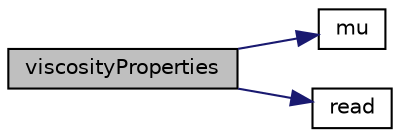 digraph "viscosityProperties"
{
  bgcolor="transparent";
  edge [fontname="Helvetica",fontsize="10",labelfontname="Helvetica",labelfontsize="10"];
  node [fontname="Helvetica",fontsize="10",shape=record];
  rankdir="LR";
  Node14 [label="viscosityProperties",height=0.2,width=0.4,color="black", fillcolor="grey75", style="filled", fontcolor="black"];
  Node14 -> Node15 [color="midnightblue",fontsize="10",style="solid",fontname="Helvetica"];
  Node15 [label="mu",height=0.2,width=0.4,color="black",URL="$a33033.html#a5d3be6fe27ac2a336b9745b9d6e84f30",tooltip="Return the mixture viscosity. "];
  Node14 -> Node16 [color="midnightblue",fontsize="10",style="solid",fontname="Helvetica"];
  Node16 [label="read",height=0.2,width=0.4,color="black",URL="$a33033.html#afd800b3be520b5ccd236ee32eb0889e0",tooltip="Read transportProperties dictionary. "];
}
